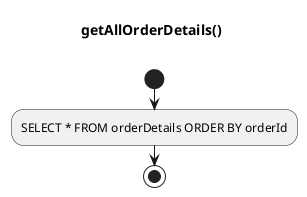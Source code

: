 @startuml
title getAllOrderDetails() \n
start
:SELECT * FROM orderDetails ORDER BY orderId;
stop
@enduml